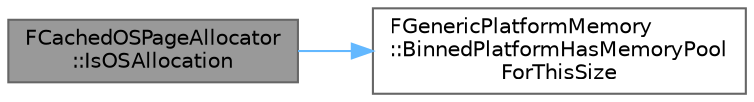 digraph "FCachedOSPageAllocator::IsOSAllocation"
{
 // INTERACTIVE_SVG=YES
 // LATEX_PDF_SIZE
  bgcolor="transparent";
  edge [fontname=Helvetica,fontsize=10,labelfontname=Helvetica,labelfontsize=10];
  node [fontname=Helvetica,fontsize=10,shape=box,height=0.2,width=0.4];
  rankdir="LR";
  Node1 [id="Node000001",label="FCachedOSPageAllocator\l::IsOSAllocation",height=0.2,width=0.4,color="gray40", fillcolor="grey60", style="filled", fontcolor="black",tooltip=" "];
  Node1 -> Node2 [id="edge1_Node000001_Node000002",color="steelblue1",style="solid",tooltip=" "];
  Node2 [id="Node000002",label="FGenericPlatformMemory\l::BinnedPlatformHasMemoryPool\lForThisSize",height=0.2,width=0.4,color="grey40", fillcolor="white", style="filled",URL="$d3/dfd/structFGenericPlatformMemory.html#afd58f627684c1053a55f80254b237ea9",tooltip="Some platforms may pool allocations of this size to reduce OS calls."];
}
